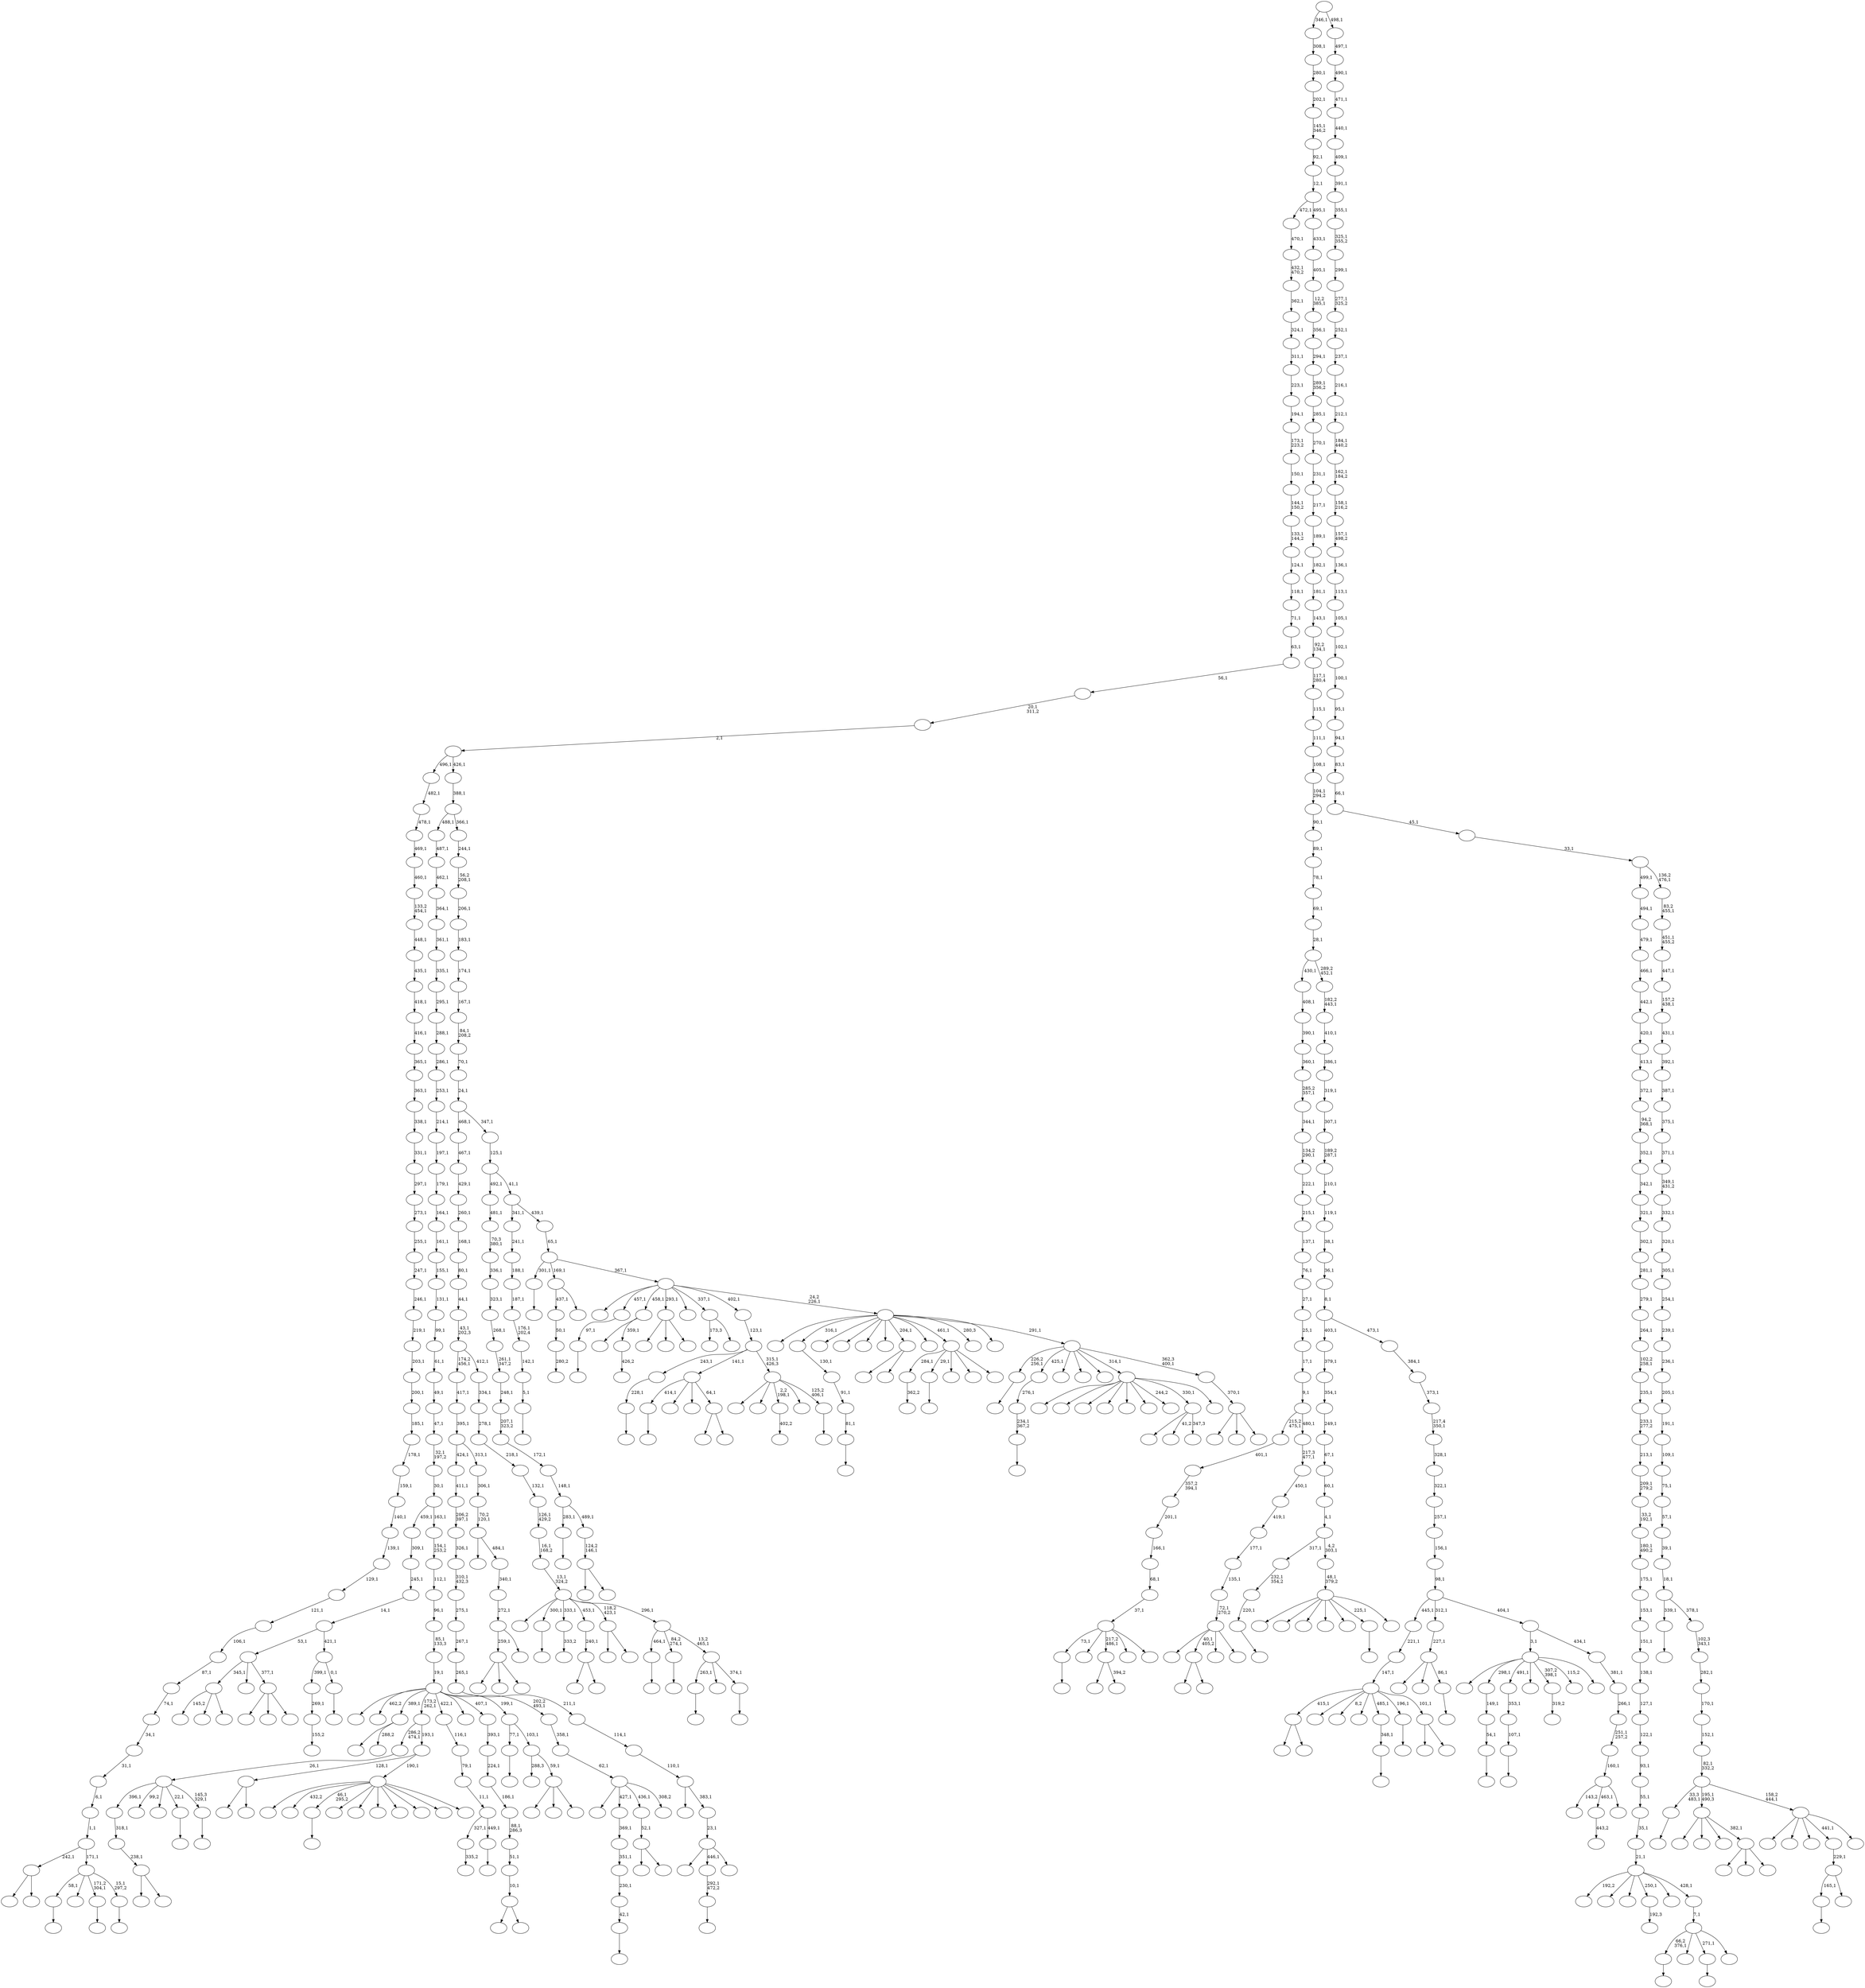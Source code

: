digraph T {
	700 [label=""]
	699 [label=""]
	698 [label=""]
	697 [label=""]
	696 [label=""]
	695 [label=""]
	694 [label=""]
	693 [label=""]
	692 [label=""]
	691 [label=""]
	690 [label=""]
	689 [label=""]
	688 [label=""]
	687 [label=""]
	686 [label=""]
	685 [label=""]
	684 [label=""]
	683 [label=""]
	682 [label=""]
	681 [label=""]
	680 [label=""]
	679 [label=""]
	678 [label=""]
	677 [label=""]
	676 [label=""]
	675 [label=""]
	674 [label=""]
	673 [label=""]
	672 [label=""]
	671 [label=""]
	670 [label=""]
	669 [label=""]
	668 [label=""]
	667 [label=""]
	666 [label=""]
	665 [label=""]
	664 [label=""]
	663 [label=""]
	662 [label=""]
	661 [label=""]
	660 [label=""]
	659 [label=""]
	658 [label=""]
	657 [label=""]
	656 [label=""]
	655 [label=""]
	654 [label=""]
	653 [label=""]
	652 [label=""]
	651 [label=""]
	650 [label=""]
	649 [label=""]
	648 [label=""]
	647 [label=""]
	646 [label=""]
	645 [label=""]
	644 [label=""]
	643 [label=""]
	642 [label=""]
	641 [label=""]
	640 [label=""]
	639 [label=""]
	638 [label=""]
	637 [label=""]
	636 [label=""]
	635 [label=""]
	634 [label=""]
	633 [label=""]
	632 [label=""]
	631 [label=""]
	630 [label=""]
	629 [label=""]
	628 [label=""]
	627 [label=""]
	626 [label=""]
	625 [label=""]
	624 [label=""]
	623 [label=""]
	622 [label=""]
	621 [label=""]
	620 [label=""]
	619 [label=""]
	618 [label=""]
	617 [label=""]
	616 [label=""]
	615 [label=""]
	614 [label=""]
	613 [label=""]
	612 [label=""]
	611 [label=""]
	610 [label=""]
	609 [label=""]
	608 [label=""]
	607 [label=""]
	606 [label=""]
	605 [label=""]
	604 [label=""]
	603 [label=""]
	602 [label=""]
	601 [label=""]
	600 [label=""]
	599 [label=""]
	598 [label=""]
	597 [label=""]
	596 [label=""]
	595 [label=""]
	594 [label=""]
	593 [label=""]
	592 [label=""]
	591 [label=""]
	590 [label=""]
	589 [label=""]
	588 [label=""]
	587 [label=""]
	586 [label=""]
	585 [label=""]
	584 [label=""]
	583 [label=""]
	582 [label=""]
	581 [label=""]
	580 [label=""]
	579 [label=""]
	578 [label=""]
	577 [label=""]
	576 [label=""]
	575 [label=""]
	574 [label=""]
	573 [label=""]
	572 [label=""]
	571 [label=""]
	570 [label=""]
	569 [label=""]
	568 [label=""]
	567 [label=""]
	566 [label=""]
	565 [label=""]
	564 [label=""]
	563 [label=""]
	562 [label=""]
	561 [label=""]
	560 [label=""]
	559 [label=""]
	558 [label=""]
	557 [label=""]
	556 [label=""]
	555 [label=""]
	554 [label=""]
	553 [label=""]
	552 [label=""]
	551 [label=""]
	550 [label=""]
	549 [label=""]
	548 [label=""]
	547 [label=""]
	546 [label=""]
	545 [label=""]
	544 [label=""]
	543 [label=""]
	542 [label=""]
	541 [label=""]
	540 [label=""]
	539 [label=""]
	538 [label=""]
	537 [label=""]
	536 [label=""]
	535 [label=""]
	534 [label=""]
	533 [label=""]
	532 [label=""]
	531 [label=""]
	530 [label=""]
	529 [label=""]
	528 [label=""]
	527 [label=""]
	526 [label=""]
	525 [label=""]
	524 [label=""]
	523 [label=""]
	522 [label=""]
	521 [label=""]
	520 [label=""]
	519 [label=""]
	518 [label=""]
	517 [label=""]
	516 [label=""]
	515 [label=""]
	514 [label=""]
	513 [label=""]
	512 [label=""]
	511 [label=""]
	510 [label=""]
	509 [label=""]
	508 [label=""]
	507 [label=""]
	506 [label=""]
	505 [label=""]
	504 [label=""]
	503 [label=""]
	502 [label=""]
	501 [label=""]
	500 [label=""]
	499 [label=""]
	498 [label=""]
	497 [label=""]
	496 [label=""]
	495 [label=""]
	494 [label=""]
	493 [label=""]
	492 [label=""]
	491 [label=""]
	490 [label=""]
	489 [label=""]
	488 [label=""]
	487 [label=""]
	486 [label=""]
	485 [label=""]
	484 [label=""]
	483 [label=""]
	482 [label=""]
	481 [label=""]
	480 [label=""]
	479 [label=""]
	478 [label=""]
	477 [label=""]
	476 [label=""]
	475 [label=""]
	474 [label=""]
	473 [label=""]
	472 [label=""]
	471 [label=""]
	470 [label=""]
	469 [label=""]
	468 [label=""]
	467 [label=""]
	466 [label=""]
	465 [label=""]
	464 [label=""]
	463 [label=""]
	462 [label=""]
	461 [label=""]
	460 [label=""]
	459 [label=""]
	458 [label=""]
	457 [label=""]
	456 [label=""]
	455 [label=""]
	454 [label=""]
	453 [label=""]
	452 [label=""]
	451 [label=""]
	450 [label=""]
	449 [label=""]
	448 [label=""]
	447 [label=""]
	446 [label=""]
	445 [label=""]
	444 [label=""]
	443 [label=""]
	442 [label=""]
	441 [label=""]
	440 [label=""]
	439 [label=""]
	438 [label=""]
	437 [label=""]
	436 [label=""]
	435 [label=""]
	434 [label=""]
	433 [label=""]
	432 [label=""]
	431 [label=""]
	430 [label=""]
	429 [label=""]
	428 [label=""]
	427 [label=""]
	426 [label=""]
	425 [label=""]
	424 [label=""]
	423 [label=""]
	422 [label=""]
	421 [label=""]
	420 [label=""]
	419 [label=""]
	418 [label=""]
	417 [label=""]
	416 [label=""]
	415 [label=""]
	414 [label=""]
	413 [label=""]
	412 [label=""]
	411 [label=""]
	410 [label=""]
	409 [label=""]
	408 [label=""]
	407 [label=""]
	406 [label=""]
	405 [label=""]
	404 [label=""]
	403 [label=""]
	402 [label=""]
	401 [label=""]
	400 [label=""]
	399 [label=""]
	398 [label=""]
	397 [label=""]
	396 [label=""]
	395 [label=""]
	394 [label=""]
	393 [label=""]
	392 [label=""]
	391 [label=""]
	390 [label=""]
	389 [label=""]
	388 [label=""]
	387 [label=""]
	386 [label=""]
	385 [label=""]
	384 [label=""]
	383 [label=""]
	382 [label=""]
	381 [label=""]
	380 [label=""]
	379 [label=""]
	378 [label=""]
	377 [label=""]
	376 [label=""]
	375 [label=""]
	374 [label=""]
	373 [label=""]
	372 [label=""]
	371 [label=""]
	370 [label=""]
	369 [label=""]
	368 [label=""]
	367 [label=""]
	366 [label=""]
	365 [label=""]
	364 [label=""]
	363 [label=""]
	362 [label=""]
	361 [label=""]
	360 [label=""]
	359 [label=""]
	358 [label=""]
	357 [label=""]
	356 [label=""]
	355 [label=""]
	354 [label=""]
	353 [label=""]
	352 [label=""]
	351 [label=""]
	350 [label=""]
	349 [label=""]
	348 [label=""]
	347 [label=""]
	346 [label=""]
	345 [label=""]
	344 [label=""]
	343 [label=""]
	342 [label=""]
	341 [label=""]
	340 [label=""]
	339 [label=""]
	338 [label=""]
	337 [label=""]
	336 [label=""]
	335 [label=""]
	334 [label=""]
	333 [label=""]
	332 [label=""]
	331 [label=""]
	330 [label=""]
	329 [label=""]
	328 [label=""]
	327 [label=""]
	326 [label=""]
	325 [label=""]
	324 [label=""]
	323 [label=""]
	322 [label=""]
	321 [label=""]
	320 [label=""]
	319 [label=""]
	318 [label=""]
	317 [label=""]
	316 [label=""]
	315 [label=""]
	314 [label=""]
	313 [label=""]
	312 [label=""]
	311 [label=""]
	310 [label=""]
	309 [label=""]
	308 [label=""]
	307 [label=""]
	306 [label=""]
	305 [label=""]
	304 [label=""]
	303 [label=""]
	302 [label=""]
	301 [label=""]
	300 [label=""]
	299 [label=""]
	298 [label=""]
	297 [label=""]
	296 [label=""]
	295 [label=""]
	294 [label=""]
	293 [label=""]
	292 [label=""]
	291 [label=""]
	290 [label=""]
	289 [label=""]
	288 [label=""]
	287 [label=""]
	286 [label=""]
	285 [label=""]
	284 [label=""]
	283 [label=""]
	282 [label=""]
	281 [label=""]
	280 [label=""]
	279 [label=""]
	278 [label=""]
	277 [label=""]
	276 [label=""]
	275 [label=""]
	274 [label=""]
	273 [label=""]
	272 [label=""]
	271 [label=""]
	270 [label=""]
	269 [label=""]
	268 [label=""]
	267 [label=""]
	266 [label=""]
	265 [label=""]
	264 [label=""]
	263 [label=""]
	262 [label=""]
	261 [label=""]
	260 [label=""]
	259 [label=""]
	258 [label=""]
	257 [label=""]
	256 [label=""]
	255 [label=""]
	254 [label=""]
	253 [label=""]
	252 [label=""]
	251 [label=""]
	250 [label=""]
	249 [label=""]
	248 [label=""]
	247 [label=""]
	246 [label=""]
	245 [label=""]
	244 [label=""]
	243 [label=""]
	242 [label=""]
	241 [label=""]
	240 [label=""]
	239 [label=""]
	238 [label=""]
	237 [label=""]
	236 [label=""]
	235 [label=""]
	234 [label=""]
	233 [label=""]
	232 [label=""]
	231 [label=""]
	230 [label=""]
	229 [label=""]
	228 [label=""]
	227 [label=""]
	226 [label=""]
	225 [label=""]
	224 [label=""]
	223 [label=""]
	222 [label=""]
	221 [label=""]
	220 [label=""]
	219 [label=""]
	218 [label=""]
	217 [label=""]
	216 [label=""]
	215 [label=""]
	214 [label=""]
	213 [label=""]
	212 [label=""]
	211 [label=""]
	210 [label=""]
	209 [label=""]
	208 [label=""]
	207 [label=""]
	206 [label=""]
	205 [label=""]
	204 [label=""]
	203 [label=""]
	202 [label=""]
	201 [label=""]
	200 [label=""]
	199 [label=""]
	198 [label=""]
	197 [label=""]
	196 [label=""]
	195 [label=""]
	194 [label=""]
	193 [label=""]
	192 [label=""]
	191 [label=""]
	190 [label=""]
	189 [label=""]
	188 [label=""]
	187 [label=""]
	186 [label=""]
	185 [label=""]
	184 [label=""]
	183 [label=""]
	182 [label=""]
	181 [label=""]
	180 [label=""]
	179 [label=""]
	178 [label=""]
	177 [label=""]
	176 [label=""]
	175 [label=""]
	174 [label=""]
	173 [label=""]
	172 [label=""]
	171 [label=""]
	170 [label=""]
	169 [label=""]
	168 [label=""]
	167 [label=""]
	166 [label=""]
	165 [label=""]
	164 [label=""]
	163 [label=""]
	162 [label=""]
	161 [label=""]
	160 [label=""]
	159 [label=""]
	158 [label=""]
	157 [label=""]
	156 [label=""]
	155 [label=""]
	154 [label=""]
	153 [label=""]
	152 [label=""]
	151 [label=""]
	150 [label=""]
	149 [label=""]
	148 [label=""]
	147 [label=""]
	146 [label=""]
	145 [label=""]
	144 [label=""]
	143 [label=""]
	142 [label=""]
	141 [label=""]
	140 [label=""]
	139 [label=""]
	138 [label=""]
	137 [label=""]
	136 [label=""]
	135 [label=""]
	134 [label=""]
	133 [label=""]
	132 [label=""]
	131 [label=""]
	130 [label=""]
	129 [label=""]
	128 [label=""]
	127 [label=""]
	126 [label=""]
	125 [label=""]
	124 [label=""]
	123 [label=""]
	122 [label=""]
	121 [label=""]
	120 [label=""]
	119 [label=""]
	118 [label=""]
	117 [label=""]
	116 [label=""]
	115 [label=""]
	114 [label=""]
	113 [label=""]
	112 [label=""]
	111 [label=""]
	110 [label=""]
	109 [label=""]
	108 [label=""]
	107 [label=""]
	106 [label=""]
	105 [label=""]
	104 [label=""]
	103 [label=""]
	102 [label=""]
	101 [label=""]
	100 [label=""]
	99 [label=""]
	98 [label=""]
	97 [label=""]
	96 [label=""]
	95 [label=""]
	94 [label=""]
	93 [label=""]
	92 [label=""]
	91 [label=""]
	90 [label=""]
	89 [label=""]
	88 [label=""]
	87 [label=""]
	86 [label=""]
	85 [label=""]
	84 [label=""]
	83 [label=""]
	82 [label=""]
	81 [label=""]
	80 [label=""]
	79 [label=""]
	78 [label=""]
	77 [label=""]
	76 [label=""]
	75 [label=""]
	74 [label=""]
	73 [label=""]
	72 [label=""]
	71 [label=""]
	70 [label=""]
	69 [label=""]
	68 [label=""]
	67 [label=""]
	66 [label=""]
	65 [label=""]
	64 [label=""]
	63 [label=""]
	62 [label=""]
	61 [label=""]
	60 [label=""]
	59 [label=""]
	58 [label=""]
	57 [label=""]
	56 [label=""]
	55 [label=""]
	54 [label=""]
	53 [label=""]
	52 [label=""]
	51 [label=""]
	50 [label=""]
	49 [label=""]
	48 [label=""]
	47 [label=""]
	46 [label=""]
	45 [label=""]
	44 [label=""]
	43 [label=""]
	42 [label=""]
	41 [label=""]
	40 [label=""]
	39 [label=""]
	38 [label=""]
	37 [label=""]
	36 [label=""]
	35 [label=""]
	34 [label=""]
	33 [label=""]
	32 [label=""]
	31 [label=""]
	30 [label=""]
	29 [label=""]
	28 [label=""]
	27 [label=""]
	26 [label=""]
	25 [label=""]
	24 [label=""]
	23 [label=""]
	22 [label=""]
	21 [label=""]
	20 [label=""]
	19 [label=""]
	18 [label=""]
	17 [label=""]
	16 [label=""]
	15 [label=""]
	14 [label=""]
	13 [label=""]
	12 [label=""]
	11 [label=""]
	10 [label=""]
	9 [label=""]
	8 [label=""]
	7 [label=""]
	6 [label=""]
	5 [label=""]
	4 [label=""]
	3 [label=""]
	2 [label=""]
	1 [label=""]
	0 [label=""]
	696 -> 697 [label=""]
	693 -> 694 [label=""]
	692 -> 693 [label="42,1"]
	691 -> 692 [label="230,1"]
	690 -> 691 [label="351,1"]
	689 -> 690 [label="369,1"]
	681 -> 682 [label=""]
	680 -> 681 [label="228,1"]
	678 -> 679 [label=""]
	670 -> 671 [label=""]
	665 -> 666 [label=""]
	662 -> 663 [label=""]
	661 -> 662 [label="54,1"]
	660 -> 661 [label="149,1"]
	658 -> 659 [label=""]
	656 -> 657 [label="335,2"]
	652 -> 653 [label="362,2"]
	650 -> 651 [label=""]
	649 -> 650 [label="81,1"]
	648 -> 649 [label="91,1"]
	647 -> 648 [label="130,1"]
	639 -> 640 [label=""]
	638 -> 639 [label="292,1\n472,2"]
	636 -> 642 [label=""]
	636 -> 637 [label=""]
	635 -> 636 [label="124,2\n146,1"]
	634 -> 665 [label="283,1"]
	634 -> 635 [label="489,1"]
	633 -> 634 [label="148,1"]
	632 -> 633 [label="172,1"]
	631 -> 632 [label="207,1\n323,2"]
	630 -> 631 [label="248,1"]
	629 -> 630 [label="261,1\n347,2"]
	628 -> 629 [label="268,1"]
	627 -> 628 [label="323,1"]
	626 -> 627 [label="336,1"]
	625 -> 626 [label="70,3\n380,1"]
	624 -> 625 [label="481,1"]
	620 -> 621 [label=""]
	617 -> 618 [label=""]
	616 -> 617 [label="234,1\n367,2"]
	615 -> 616 [label="276,1"]
	612 -> 613 [label=""]
	608 -> 698 [label=""]
	608 -> 609 [label=""]
	606 -> 684 [label=""]
	606 -> 607 [label=""]
	605 -> 606 [label="238,1"]
	604 -> 605 [label="318,1"]
	601 -> 602 [label=""]
	600 -> 601 [label="97,1"]
	597 -> 623 [label=""]
	597 -> 598 [label=""]
	593 -> 594 [label="155,2"]
	592 -> 593 [label="269,1"]
	588 -> 589 [label=""]
	587 -> 588 [label="220,1"]
	586 -> 587 [label="232,1\n354,2"]
	583 -> 584 [label="402,2"]
	580 -> 581 [label=""]
	579 -> 580 [label="107,1"]
	578 -> 579 [label="353,1"]
	574 -> 575 [label=""]
	571 -> 572 [label=""]
	569 -> 619 [label=""]
	569 -> 570 [label=""]
	564 -> 614 [label=""]
	564 -> 565 [label="394,2"]
	560 -> 561 [label=""]
	556 -> 557 [label=""]
	553 -> 554 [label="333,2"]
	550 -> 551 [label="426,2"]
	549 -> 667 [label=""]
	549 -> 550 [label="359,1"]
	546 -> 547 [label=""]
	543 -> 544 [label="443,2"]
	541 -> 542 [label=""]
	526 -> 527 [label="280,2"]
	525 -> 526 [label="50,1"]
	522 -> 573 [label=""]
	522 -> 523 [label=""]
	516 -> 517 [label=""]
	513 -> 514 [label="319,2"]
	510 -> 511 [label=""]
	509 -> 604 [label="396,1"]
	509 -> 548 [label="99,2"]
	509 -> 540 [label=""]
	509 -> 516 [label="22,1"]
	509 -> 510 [label="145,3\n329,1"]
	508 -> 509 [label="26,1"]
	500 -> 501 [label=""]
	499 -> 500 [label="5,1"]
	498 -> 499 [label="142,1"]
	497 -> 498 [label="176,1\n202,4"]
	496 -> 497 [label="187,1"]
	495 -> 496 [label="188,1"]
	494 -> 495 [label="241,1"]
	492 -> 668 [label=""]
	492 -> 493 [label="288,2"]
	487 -> 488 [label=""]
	485 -> 673 [label=""]
	485 -> 638 [label="446,1"]
	485 -> 486 [label=""]
	484 -> 485 [label="23,1"]
	483 -> 535 [label=""]
	483 -> 484 [label="383,1"]
	482 -> 483 [label="110,1"]
	481 -> 482 [label="114,1"]
	480 -> 481 [label="211,1"]
	479 -> 480 [label="265,1"]
	478 -> 479 [label="267,1"]
	477 -> 478 [label="275,1"]
	476 -> 477 [label="310,1\n432,3"]
	475 -> 476 [label="326,1"]
	474 -> 475 [label="206,2\n397,1"]
	473 -> 474 [label="411,1"]
	470 -> 591 [label=""]
	470 -> 471 [label=""]
	469 -> 678 [label="414,1"]
	469 -> 563 [label=""]
	469 -> 521 [label=""]
	469 -> 470 [label="64,1"]
	466 -> 467 [label=""]
	461 -> 538 [label=""]
	461 -> 536 [label=""]
	461 -> 462 [label=""]
	458 -> 700 [label=""]
	458 -> 459 [label=""]
	454 -> 646 [label="145,2"]
	454 -> 545 [label=""]
	454 -> 455 [label=""]
	451 -> 504 [label=""]
	451 -> 502 [label="41,2"]
	451 -> 452 [label="347,3"]
	449 -> 645 [label=""]
	449 -> 596 [label=""]
	449 -> 537 [label=""]
	449 -> 528 [label=""]
	449 -> 518 [label=""]
	449 -> 506 [label=""]
	449 -> 489 [label="244,2"]
	449 -> 451 [label="330,1"]
	449 -> 450 [label=""]
	444 -> 669 [label=""]
	444 -> 445 [label=""]
	443 -> 444 [label="240,1"]
	439 -> 440 [label=""]
	437 -> 699 [label=""]
	437 -> 688 [label="432,2"]
	437 -> 541 [label="46,1\n295,2"]
	437 -> 524 [label=""]
	437 -> 503 [label=""]
	437 -> 460 [label=""]
	437 -> 453 [label=""]
	437 -> 442 [label=""]
	437 -> 441 [label=""]
	437 -> 438 [label=""]
	436 -> 608 [label="128,1"]
	436 -> 437 [label="190,1"]
	435 -> 508 [label="286,2\n474,1"]
	435 -> 436 [label="193,1"]
	433 -> 525 [label="437,1"]
	433 -> 434 [label=""]
	431 -> 432 [label=""]
	429 -> 430 [label=""]
	428 -> 429 [label="348,1"]
	425 -> 461 [label="259,1"]
	425 -> 426 [label=""]
	424 -> 425 [label="272,1"]
	423 -> 424 [label="340,1"]
	422 -> 505 [label=""]
	422 -> 423 [label="484,1"]
	421 -> 422 [label="70,2\n120,1"]
	420 -> 421 [label="306,1"]
	419 -> 473 [label="424,1"]
	419 -> 420 [label="313,1"]
	418 -> 419 [label="395,1"]
	417 -> 418 [label="417,1"]
	415 -> 416 [label=""]
	414 -> 656 [label="327,1"]
	414 -> 415 [label="449,1"]
	413 -> 414 [label="11,1"]
	412 -> 413 [label="79,1"]
	411 -> 412 [label="116,1"]
	409 -> 652 [label="284,1"]
	409 -> 612 [label="29,1"]
	409 -> 562 [label=""]
	409 -> 447 [label=""]
	409 -> 410 [label=""]
	407 -> 408 [label=""]
	405 -> 406 [label=""]
	401 -> 567 [label=""]
	401 -> 402 [label=""]
	400 -> 401 [label="52,1"]
	398 -> 696 [label="73,1"]
	398 -> 566 [label=""]
	398 -> 564 [label="217,2\n486,1"]
	398 -> 448 [label=""]
	398 -> 399 [label=""]
	397 -> 398 [label="37,1"]
	396 -> 397 [label="68,1"]
	395 -> 396 [label="166,1"]
	394 -> 395 [label="201,1"]
	393 -> 394 [label="357,2\n394,1"]
	392 -> 393 [label="401,1"]
	390 -> 672 [label=""]
	390 -> 622 [label=""]
	390 -> 391 [label=""]
	389 -> 454 [label="345,1"]
	389 -> 404 [label=""]
	389 -> 390 [label="377,1"]
	387 -> 687 [label=""]
	387 -> 403 [label=""]
	387 -> 388 [label=""]
	384 -> 385 [label="192,3"]
	382 -> 490 [label=""]
	382 -> 383 [label=""]
	380 -> 381 [label=""]
	374 -> 375 [label=""]
	373 -> 571 [label="58,1"]
	373 -> 539 [label=""]
	373 -> 439 [label="171,2\n304,1"]
	373 -> 374 [label="15,1\n297,2"]
	372 -> 458 [label="242,1"]
	372 -> 373 [label="171,1"]
	371 -> 372 [label="1,1"]
	370 -> 371 [label="6,1"]
	369 -> 370 [label="31,1"]
	368 -> 369 [label="34,1"]
	367 -> 368 [label="74,1"]
	366 -> 367 [label="87,1"]
	365 -> 366 [label="106,1"]
	364 -> 365 [label="121,1"]
	363 -> 364 [label="129,1"]
	362 -> 363 [label="139,1"]
	361 -> 362 [label="140,1"]
	360 -> 361 [label="159,1"]
	359 -> 360 [label="178,1"]
	358 -> 359 [label="185,1"]
	357 -> 358 [label="200,1"]
	356 -> 357 [label="203,1"]
	355 -> 356 [label="219,1"]
	354 -> 355 [label="246,1"]
	353 -> 354 [label="247,1"]
	352 -> 353 [label="255,1"]
	351 -> 352 [label="273,1"]
	350 -> 351 [label="297,1"]
	349 -> 350 [label="331,1"]
	348 -> 349 [label="338,1"]
	347 -> 348 [label="363,1"]
	346 -> 347 [label="365,1"]
	345 -> 346 [label="416,1"]
	344 -> 345 [label="418,1"]
	343 -> 344 [label="435,1"]
	342 -> 343 [label="448,1"]
	341 -> 342 [label="133,2\n454,1"]
	340 -> 341 [label="460,1"]
	339 -> 340 [label="469,1"]
	338 -> 339 [label="478,1"]
	337 -> 338 [label="482,1"]
	335 -> 685 [label=""]
	335 -> 655 [label=""]
	335 -> 595 [label=""]
	335 -> 558 [label=""]
	335 -> 507 [label=""]
	335 -> 407 [label="225,1"]
	335 -> 336 [label=""]
	334 -> 335 [label="48,1\n379,2"]
	333 -> 586 [label="317,1"]
	333 -> 334 [label="4,2\n303,1"]
	332 -> 333 [label="4,1"]
	331 -> 332 [label="60,1"]
	330 -> 331 [label="67,1"]
	329 -> 330 [label="249,1"]
	328 -> 329 [label="354,1"]
	327 -> 328 [label="379,1"]
	325 -> 654 [label=""]
	325 -> 522 [label="40,1\n405,2"]
	325 -> 464 [label=""]
	325 -> 326 [label=""]
	324 -> 325 [label="72,1\n270,2"]
	323 -> 324 [label="135,1"]
	322 -> 323 [label="177,1"]
	321 -> 322 [label="419,1"]
	320 -> 321 [label="450,1"]
	319 -> 320 [label="217,3\n477,1"]
	318 -> 392 [label="215,2\n475,1"]
	318 -> 319 [label="480,1"]
	317 -> 318 [label="9,1"]
	316 -> 317 [label="17,1"]
	315 -> 316 [label="25,1"]
	314 -> 315 [label="27,1"]
	313 -> 314 [label="76,1"]
	312 -> 313 [label="137,1"]
	311 -> 312 [label="215,1"]
	310 -> 311 [label="222,1"]
	309 -> 310 [label="134,2\n290,1"]
	308 -> 309 [label="344,1"]
	307 -> 308 [label="285,2\n357,1"]
	306 -> 307 [label="360,1"]
	305 -> 306 [label="390,1"]
	304 -> 305 [label="408,1"]
	302 -> 303 [label=""]
	301 -> 592 [label="399,1"]
	301 -> 302 [label="0,1"]
	300 -> 389 [label="53,1"]
	300 -> 301 [label="421,1"]
	299 -> 300 [label="14,1"]
	298 -> 299 [label="245,1"]
	297 -> 298 [label="309,1"]
	292 -> 512 [label=""]
	292 -> 293 [label=""]
	291 -> 292 [label="10,1"]
	290 -> 291 [label="51,1"]
	289 -> 290 [label="88,1\n286,3"]
	288 -> 289 [label="186,1"]
	287 -> 288 [label="224,1"]
	286 -> 287 [label="393,1"]
	284 -> 285 [label=""]
	281 -> 472 [label=""]
	281 -> 282 [label=""]
	280 -> 597 [label="415,1"]
	280 -> 590 [label=""]
	280 -> 568 [label="8,2"]
	280 -> 446 [label=""]
	280 -> 428 [label="485,1"]
	280 -> 405 [label="196,1"]
	280 -> 281 [label="101,1"]
	279 -> 280 [label="147,1"]
	278 -> 279 [label="221,1"]
	276 -> 664 [label=""]
	276 -> 660 [label="298,1"]
	276 -> 578 [label="491,1"]
	276 -> 534 [label=""]
	276 -> 513 [label="307,2\n398,1"]
	276 -> 463 [label="115,2"]
	276 -> 277 [label=""]
	274 -> 275 [label=""]
	273 -> 560 [label="263,1"]
	273 -> 520 [label=""]
	273 -> 274 [label="374,1"]
	272 -> 658 [label="464,1"]
	272 -> 466 [label="84,2\n274,1"]
	272 -> 273 [label="13,2\n465,1"]
	271 -> 585 [label=""]
	271 -> 556 [label="300,1"]
	271 -> 553 [label="333,1"]
	271 -> 443 [label="453,1"]
	271 -> 382 [label="118,2\n423,1"]
	271 -> 272 [label="296,1"]
	270 -> 271 [label="13,1\n324,2"]
	269 -> 270 [label="16,1\n168,2"]
	268 -> 269 [label="126,1\n429,2"]
	267 -> 268 [label="132,1"]
	266 -> 267 [label="218,1"]
	265 -> 266 [label="278,1"]
	264 -> 265 [label="334,1"]
	263 -> 417 [label="174,2\n456,1"]
	263 -> 264 [label="412,1"]
	262 -> 263 [label="43,1\n202,3"]
	261 -> 262 [label="44,1"]
	260 -> 261 [label="80,1"]
	259 -> 260 [label="168,1"]
	258 -> 259 [label="260,1"]
	257 -> 258 [label="429,1"]
	256 -> 257 [label="467,1"]
	254 -> 533 [label=""]
	254 -> 491 [label=""]
	254 -> 255 [label=""]
	253 -> 296 [label="288,3"]
	253 -> 254 [label="59,1"]
	252 -> 431 [label="77,1"]
	252 -> 253 [label="103,1"]
	250 -> 620 [label="66,2\n376,1"]
	250 -> 582 [label=""]
	250 -> 546 [label="271,1"]
	250 -> 251 [label=""]
	249 -> 250 [label="7,1"]
	248 -> 674 [label="192,2"]
	248 -> 559 [label=""]
	248 -> 457 [label=""]
	248 -> 384 [label="250,1"]
	248 -> 378 [label=""]
	248 -> 249 [label="428,1"]
	247 -> 248 [label="21,1"]
	246 -> 247 [label="35,1"]
	245 -> 246 [label="55,1"]
	244 -> 245 [label="93,1"]
	243 -> 244 [label="122,1"]
	242 -> 243 [label="127,1"]
	241 -> 242 [label="138,1"]
	240 -> 241 [label="151,1"]
	239 -> 240 [label="153,1"]
	238 -> 239 [label="175,1"]
	237 -> 238 [label="180,1\n490,2"]
	236 -> 237 [label="33,2\n192,1"]
	235 -> 236 [label="209,1\n279,2"]
	234 -> 235 [label="213,1"]
	233 -> 234 [label="233,1\n277,2"]
	232 -> 233 [label="235,1"]
	231 -> 232 [label="102,2\n258,1"]
	230 -> 231 [label="264,1"]
	229 -> 230 [label="279,1"]
	228 -> 229 [label="281,1"]
	227 -> 228 [label="302,1"]
	226 -> 227 [label="321,1"]
	225 -> 226 [label="342,1"]
	224 -> 225 [label="352,1"]
	223 -> 224 [label="94,2\n368,1"]
	222 -> 223 [label="372,1"]
	221 -> 222 [label="413,1"]
	220 -> 221 [label="420,1"]
	219 -> 220 [label="442,1"]
	218 -> 219 [label="466,1"]
	217 -> 218 [label="479,1"]
	216 -> 217 [label="494,1"]
	214 -> 427 [label="173,3"]
	214 -> 215 [label=""]
	212 -> 695 [label=""]
	212 -> 689 [label="427,1"]
	212 -> 400 [label="436,1"]
	212 -> 213 [label="308,2"]
	211 -> 212 [label="62,1"]
	210 -> 211 [label="358,1"]
	209 -> 677 [label=""]
	209 -> 532 [label="462,2"]
	209 -> 492 [label="389,1"]
	209 -> 435 [label="173,2\n262,1"]
	209 -> 411 [label="422,1"]
	209 -> 295 [label=""]
	209 -> 286 [label="407,1"]
	209 -> 252 [label="199,1"]
	209 -> 210 [label="202,2\n493,1"]
	208 -> 209 [label="19,1"]
	207 -> 208 [label="85,1\n133,3"]
	206 -> 207 [label="96,1"]
	205 -> 206 [label="112,1"]
	204 -> 205 [label="154,1\n253,2"]
	203 -> 297 [label="459,1"]
	203 -> 204 [label="163,1"]
	202 -> 203 [label="30,1"]
	201 -> 202 [label="32,1\n197,2"]
	200 -> 201 [label="47,1"]
	199 -> 200 [label="49,1"]
	198 -> 199 [label="61,1"]
	197 -> 198 [label="99,1"]
	196 -> 197 [label="131,1"]
	195 -> 196 [label="155,1"]
	194 -> 195 [label="161,1"]
	193 -> 194 [label="164,1"]
	192 -> 193 [label="179,1"]
	191 -> 192 [label="197,1"]
	190 -> 191 [label="214,1"]
	189 -> 190 [label="253,1"]
	188 -> 189 [label="286,1"]
	187 -> 188 [label="288,1"]
	186 -> 187 [label="295,1"]
	185 -> 186 [label="335,1"]
	184 -> 185 [label="361,1"]
	183 -> 184 [label="364,1"]
	182 -> 183 [label="462,1"]
	181 -> 182 [label="487,1"]
	179 -> 180 [label=""]
	178 -> 611 [label=""]
	178 -> 376 [label=""]
	178 -> 179 [label="86,1"]
	177 -> 178 [label="227,1"]
	175 -> 574 [label="165,1"]
	175 -> 176 [label=""]
	174 -> 175 [label="229,1"]
	172 -> 173 [label=""]
	171 -> 686 [label=""]
	171 -> 675 [label=""]
	171 -> 583 [label="2,2\n198,1"]
	171 -> 456 [label=""]
	171 -> 172 [label="125,2\n406,1"]
	170 -> 680 [label="243,1"]
	170 -> 469 [label="141,1"]
	170 -> 171 [label="315,1\n426,3"]
	169 -> 170 [label="123,1"]
	167 -> 531 [label=""]
	167 -> 515 [label=""]
	167 -> 168 [label=""]
	166 -> 167 [label="370,1"]
	165 -> 670 [label="226,2\n256,1"]
	165 -> 615 [label="425,1"]
	165 -> 552 [label=""]
	165 -> 519 [label=""]
	165 -> 468 [label=""]
	165 -> 449 [label="314,1"]
	165 -> 166 [label="362,3\n400,1"]
	164 -> 676 [label=""]
	164 -> 647 [label="316,1"]
	164 -> 644 [label=""]
	164 -> 610 [label=""]
	164 -> 603 [label=""]
	164 -> 577 [label=""]
	164 -> 569 [label="204,1"]
	164 -> 529 [label=""]
	164 -> 409 [label="461,1"]
	164 -> 379 [label="280,3"]
	164 -> 294 [label=""]
	164 -> 165 [label="291,1"]
	163 -> 683 [label=""]
	163 -> 600 [label="457,1"]
	163 -> 549 [label="458,1"]
	163 -> 387 [label="293,1"]
	163 -> 386 [label=""]
	163 -> 214 [label="337,1"]
	163 -> 169 [label="402,1"]
	163 -> 164 [label="24,2\n226,1"]
	162 -> 487 [label="301,1"]
	162 -> 433 [label="169,1"]
	162 -> 163 [label="367,1"]
	161 -> 162 [label="65,1"]
	160 -> 494 [label="341,1"]
	160 -> 161 [label="439,1"]
	159 -> 624 [label="492,1"]
	159 -> 160 [label="41,1"]
	158 -> 159 [label="125,1"]
	157 -> 256 [label="468,1"]
	157 -> 158 [label="347,1"]
	156 -> 157 [label="24,1"]
	155 -> 156 [label="70,1"]
	154 -> 155 [label="84,1\n208,2"]
	153 -> 154 [label="167,1"]
	152 -> 153 [label="174,1"]
	151 -> 152 [label="183,1"]
	150 -> 151 [label="206,1"]
	149 -> 150 [label="56,2\n208,1"]
	148 -> 149 [label="244,1"]
	147 -> 181 [label="488,1"]
	147 -> 148 [label="366,1"]
	146 -> 147 [label="388,1"]
	145 -> 337 [label="496,1"]
	145 -> 146 [label="426,1"]
	144 -> 145 [label="2,1"]
	143 -> 144 [label="20,1\n311,2"]
	142 -> 143 [label="56,1"]
	141 -> 142 [label="63,1"]
	140 -> 141 [label="71,1"]
	139 -> 140 [label="118,1"]
	138 -> 139 [label="124,1"]
	137 -> 138 [label="133,1\n144,2"]
	136 -> 137 [label="144,1\n150,2"]
	135 -> 136 [label="150,1"]
	134 -> 135 [label="173,1\n223,2"]
	133 -> 134 [label="194,1"]
	132 -> 133 [label="223,1"]
	131 -> 132 [label="311,1"]
	130 -> 131 [label="324,1"]
	129 -> 130 [label="362,1"]
	128 -> 129 [label="432,1\n470,2"]
	127 -> 128 [label="470,1"]
	125 -> 599 [label=""]
	125 -> 465 [label=""]
	125 -> 126 [label=""]
	124 -> 643 [label=""]
	124 -> 530 [label=""]
	124 -> 283 [label=""]
	124 -> 125 [label="382,1"]
	122 -> 641 [label="143,2"]
	122 -> 543 [label="463,1"]
	122 -> 123 [label=""]
	121 -> 122 [label="160,1"]
	120 -> 121 [label="251,1\n257,2"]
	119 -> 120 [label="266,1"]
	118 -> 119 [label="381,1"]
	117 -> 276 [label="3,1"]
	117 -> 118 [label="434,1"]
	116 -> 278 [label="445,1"]
	116 -> 177 [label="312,1"]
	116 -> 117 [label="404,1"]
	115 -> 116 [label="98,1"]
	114 -> 115 [label="156,1"]
	113 -> 114 [label="257,1"]
	112 -> 113 [label="322,1"]
	111 -> 112 [label="328,1"]
	110 -> 111 [label="217,4\n350,1"]
	109 -> 110 [label="373,1"]
	108 -> 109 [label="384,1"]
	107 -> 327 [label="403,1"]
	107 -> 108 [label="473,1"]
	106 -> 107 [label="8,1"]
	105 -> 106 [label="36,1"]
	104 -> 105 [label="38,1"]
	103 -> 104 [label="119,1"]
	102 -> 103 [label="210,1"]
	101 -> 102 [label="189,2\n287,1"]
	100 -> 101 [label="307,1"]
	99 -> 100 [label="319,1"]
	98 -> 99 [label="386,1"]
	97 -> 98 [label="410,1"]
	96 -> 97 [label="182,2\n443,1"]
	95 -> 304 [label="430,1"]
	95 -> 96 [label="289,2\n452,1"]
	94 -> 95 [label="28,1"]
	93 -> 94 [label="69,1"]
	92 -> 93 [label="78,1"]
	91 -> 92 [label="89,1"]
	90 -> 91 [label="90,1"]
	89 -> 90 [label="104,1\n294,2"]
	88 -> 89 [label="108,1"]
	87 -> 88 [label="111,1"]
	86 -> 87 [label="115,1"]
	85 -> 86 [label="117,1\n280,4"]
	84 -> 85 [label="92,2\n134,1"]
	83 -> 84 [label="143,1"]
	82 -> 83 [label="181,1"]
	81 -> 82 [label="182,1"]
	80 -> 81 [label="189,1"]
	79 -> 80 [label="217,1"]
	78 -> 79 [label="231,1"]
	77 -> 78 [label="270,1"]
	76 -> 77 [label="285,1"]
	75 -> 76 [label="289,1\n356,2"]
	74 -> 75 [label="294,1"]
	73 -> 74 [label="356,1"]
	72 -> 73 [label="12,2\n385,1"]
	71 -> 72 [label="405,1"]
	70 -> 71 [label="433,1"]
	69 -> 127 [label="472,1"]
	69 -> 70 [label="495,1"]
	68 -> 69 [label="12,1"]
	67 -> 68 [label="92,1"]
	66 -> 67 [label="145,1\n346,2"]
	65 -> 66 [label="202,1"]
	64 -> 65 [label="280,1"]
	63 -> 64 [label="308,1"]
	61 -> 576 [label=""]
	61 -> 555 [label=""]
	61 -> 377 [label=""]
	61 -> 174 [label="441,1"]
	61 -> 62 [label=""]
	60 -> 284 [label="33,3\n483,1"]
	60 -> 124 [label="195,1\n490,3"]
	60 -> 61 [label="158,2\n444,1"]
	59 -> 60 [label="82,1\n332,2"]
	58 -> 59 [label="152,1"]
	57 -> 58 [label="170,1"]
	56 -> 57 [label="282,1"]
	55 -> 56 [label="102,3\n343,1"]
	54 -> 380 [label="339,1"]
	54 -> 55 [label="378,1"]
	53 -> 54 [label="18,1"]
	52 -> 53 [label="39,1"]
	51 -> 52 [label="57,1"]
	50 -> 51 [label="75,1"]
	49 -> 50 [label="109,1"]
	48 -> 49 [label="191,1"]
	47 -> 48 [label="205,1"]
	46 -> 47 [label="236,1"]
	45 -> 46 [label="239,1"]
	44 -> 45 [label="254,1"]
	43 -> 44 [label="305,1"]
	42 -> 43 [label="320,1"]
	41 -> 42 [label="332,1"]
	40 -> 41 [label="349,1\n431,2"]
	39 -> 40 [label="371,1"]
	38 -> 39 [label="375,1"]
	37 -> 38 [label="387,1"]
	36 -> 37 [label="392,1"]
	35 -> 36 [label="431,1"]
	34 -> 35 [label="157,2\n438,1"]
	33 -> 34 [label="447,1"]
	32 -> 33 [label="451,1\n455,2"]
	31 -> 32 [label="83,2\n455,1"]
	30 -> 216 [label="499,1"]
	30 -> 31 [label="136,2\n476,1"]
	29 -> 30 [label="33,1"]
	28 -> 29 [label="45,1"]
	27 -> 28 [label="66,1"]
	26 -> 27 [label="83,1"]
	25 -> 26 [label="94,1"]
	24 -> 25 [label="95,1"]
	23 -> 24 [label="100,1"]
	22 -> 23 [label="102,1"]
	21 -> 22 [label="105,1"]
	20 -> 21 [label="113,1"]
	19 -> 20 [label="136,1"]
	18 -> 19 [label="157,1\n498,2"]
	17 -> 18 [label="158,1\n216,2"]
	16 -> 17 [label="162,1\n184,2"]
	15 -> 16 [label="184,1\n440,2"]
	14 -> 15 [label="212,1"]
	13 -> 14 [label="216,1"]
	12 -> 13 [label="237,1"]
	11 -> 12 [label="252,1"]
	10 -> 11 [label="277,1\n325,2"]
	9 -> 10 [label="299,1"]
	8 -> 9 [label="325,1\n355,2"]
	7 -> 8 [label="355,1"]
	6 -> 7 [label="391,1"]
	5 -> 6 [label="409,1"]
	4 -> 5 [label="440,1"]
	3 -> 4 [label="471,1"]
	2 -> 3 [label="490,1"]
	1 -> 2 [label="497,1"]
	0 -> 63 [label="346,1"]
	0 -> 1 [label="498,1"]
}
